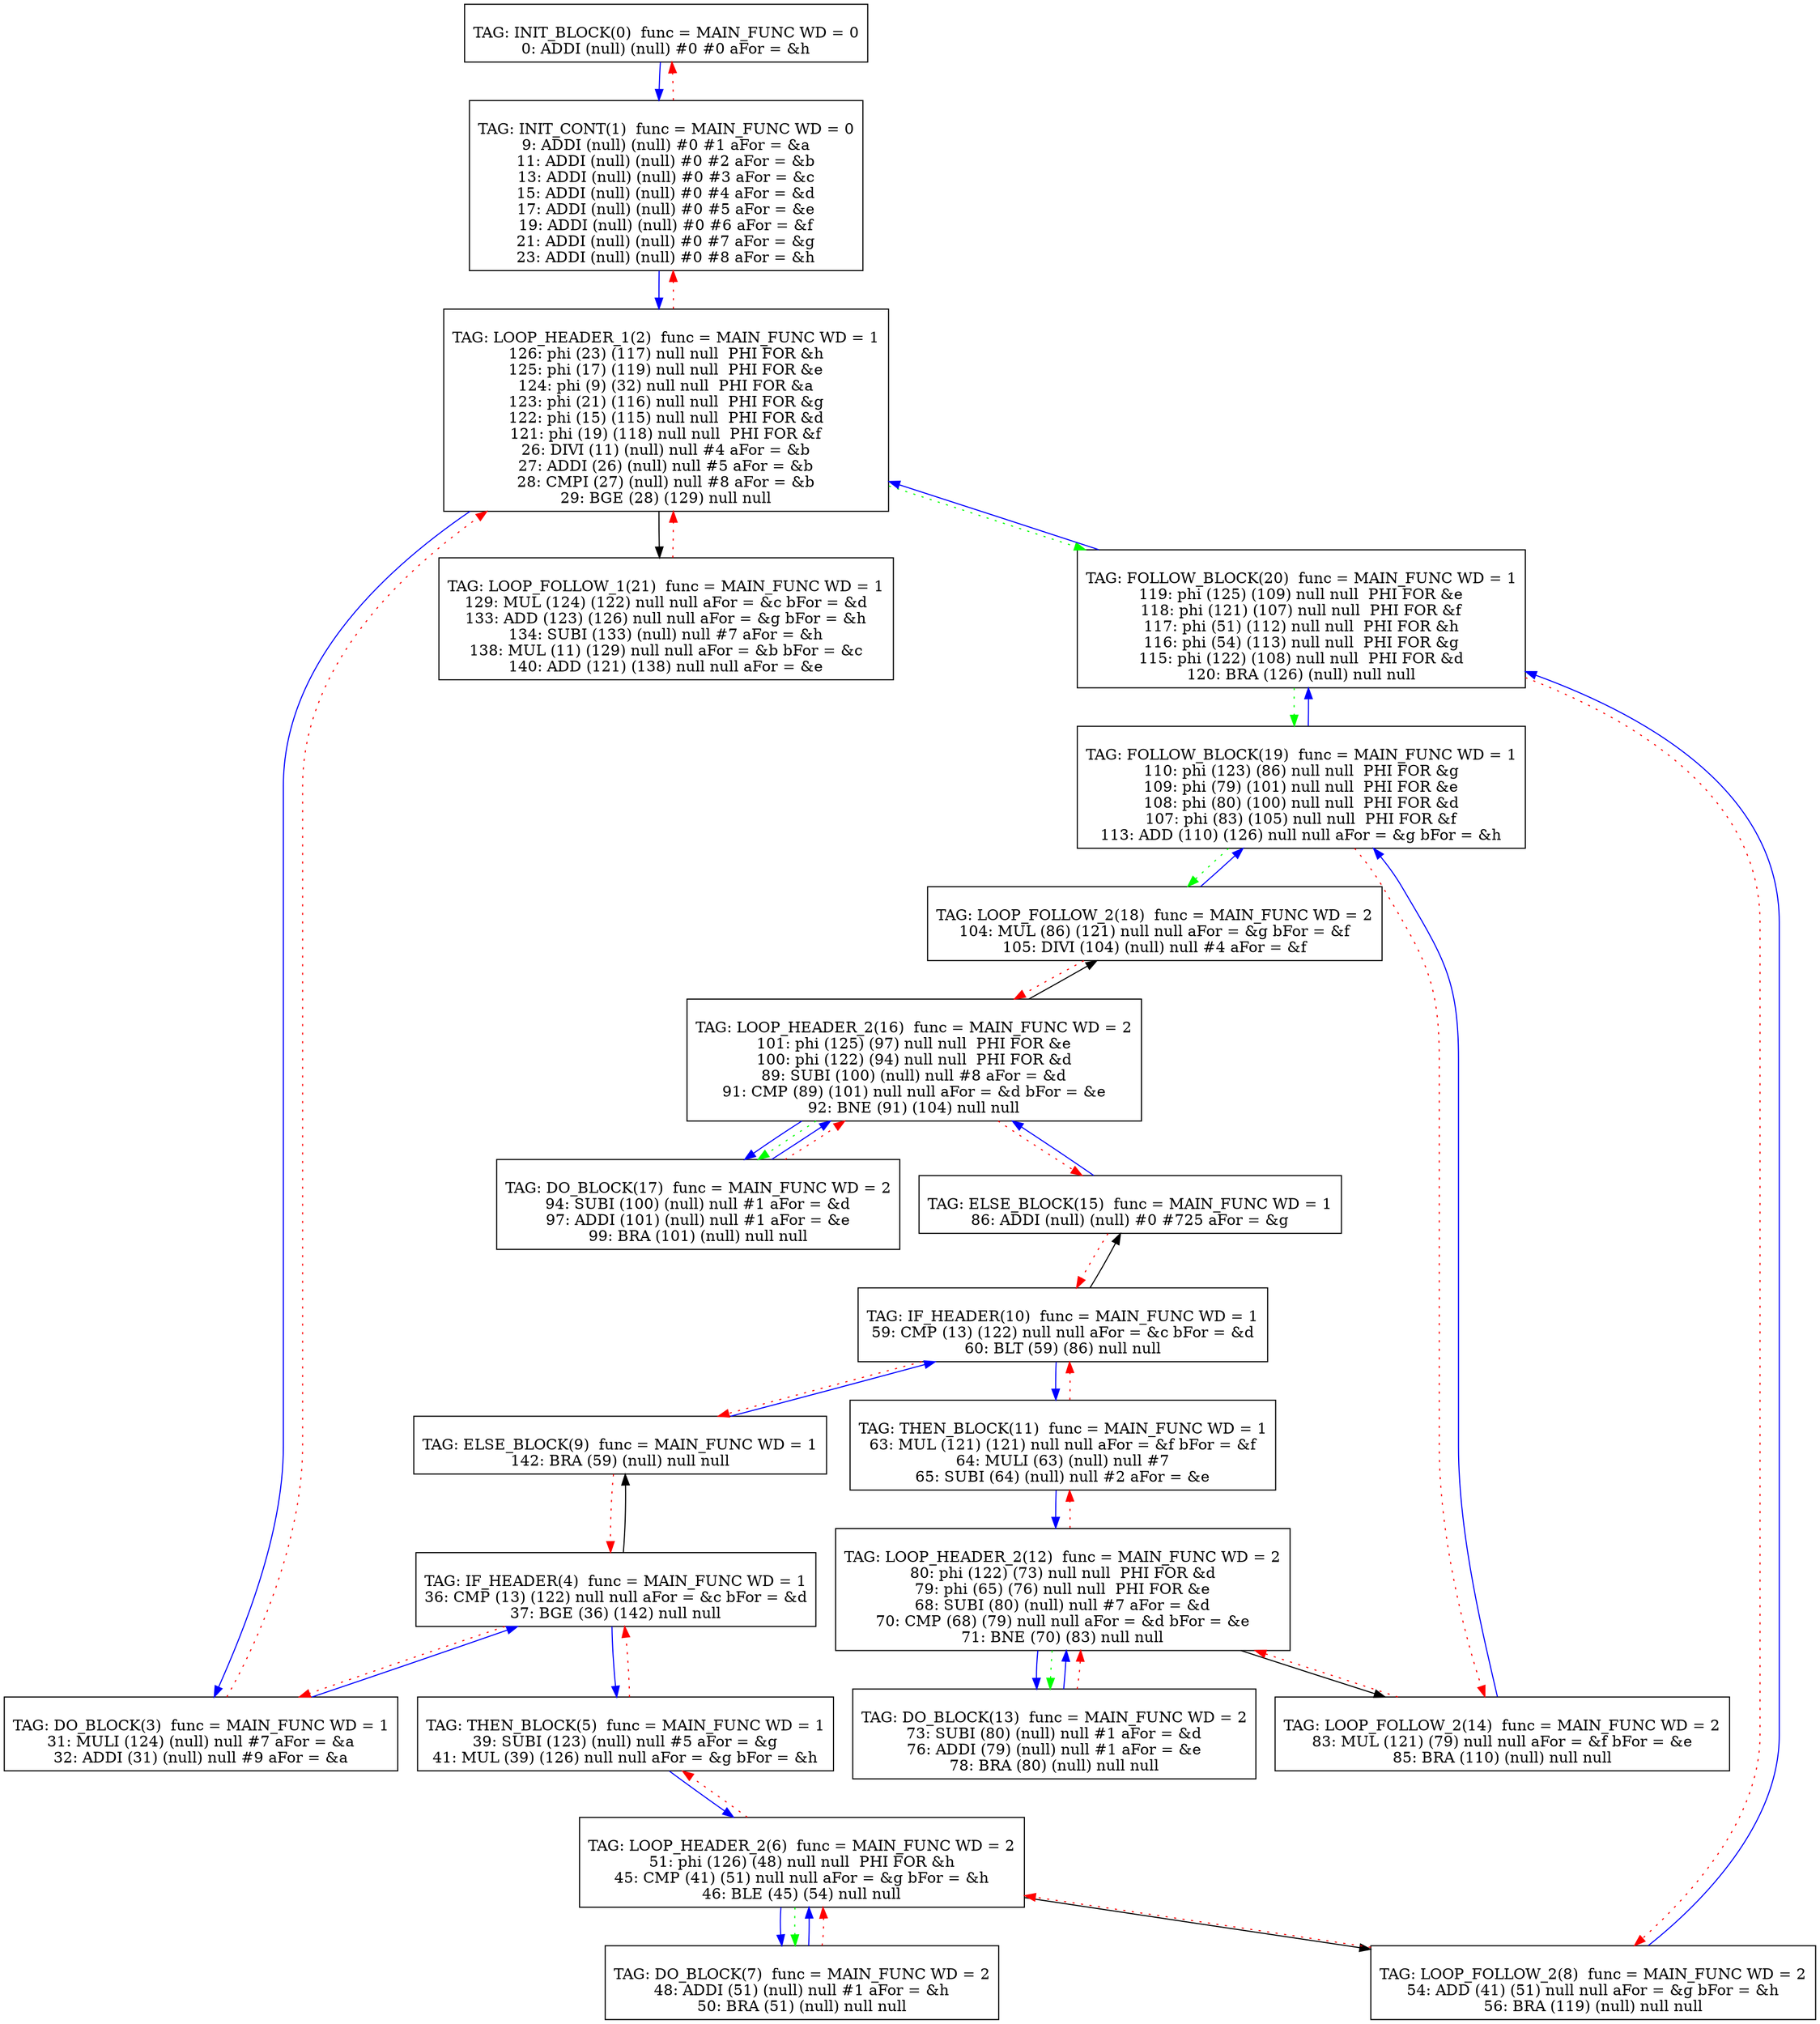 digraph {
0[label="
TAG: INIT_BLOCK(0)  func = MAIN_FUNC WD = 0
0: ADDI (null) (null) #0 #0 aFor = &h
"];
0[shape=box];
0 -> 1[color=blue]
1[label="
TAG: INIT_CONT(1)  func = MAIN_FUNC WD = 0
9: ADDI (null) (null) #0 #1 aFor = &a
11: ADDI (null) (null) #0 #2 aFor = &b
13: ADDI (null) (null) #0 #3 aFor = &c
15: ADDI (null) (null) #0 #4 aFor = &d
17: ADDI (null) (null) #0 #5 aFor = &e
19: ADDI (null) (null) #0 #6 aFor = &f
21: ADDI (null) (null) #0 #7 aFor = &g
23: ADDI (null) (null) #0 #8 aFor = &h
"];
1[shape=box];
1 -> 2[color=blue]
1 -> 0[color=red][style=dotted]
2[label="
TAG: LOOP_HEADER_1(2)  func = MAIN_FUNC WD = 1
126: phi (23) (117) null null  PHI FOR &h
125: phi (17) (119) null null  PHI FOR &e
124: phi (9) (32) null null  PHI FOR &a
123: phi (21) (116) null null  PHI FOR &g
122: phi (15) (115) null null  PHI FOR &d
121: phi (19) (118) null null  PHI FOR &f
26: DIVI (11) (null) null #4 aFor = &b
27: ADDI (26) (null) null #5 aFor = &b
28: CMPI (27) (null) null #8 aFor = &b
29: BGE (28) (129) null null
"];
2[shape=box];
2 -> 3[color=blue]
2 -> 21[color=black]
2 -> 1[color=red][style=dotted]
2 -> 20[color=green][style=dotted]
3[label="
TAG: DO_BLOCK(3)  func = MAIN_FUNC WD = 1
31: MULI (124) (null) null #7 aFor = &a
32: ADDI (31) (null) null #9 aFor = &a
"];
3[shape=box];
3 -> 4[color=blue]
3 -> 2[color=red][style=dotted]
4[label="
TAG: IF_HEADER(4)  func = MAIN_FUNC WD = 1
36: CMP (13) (122) null null aFor = &c bFor = &d
37: BGE (36) (142) null null
"];
4[shape=box];
4 -> 5[color=blue]
4 -> 9[color=black]
4 -> 3[color=red][style=dotted]
5[label="
TAG: THEN_BLOCK(5)  func = MAIN_FUNC WD = 1
39: SUBI (123) (null) null #5 aFor = &g
41: MUL (39) (126) null null aFor = &g bFor = &h
"];
5[shape=box];
5 -> 6[color=blue]
5 -> 4[color=red][style=dotted]
6[label="
TAG: LOOP_HEADER_2(6)  func = MAIN_FUNC WD = 2
51: phi (126) (48) null null  PHI FOR &h
45: CMP (41) (51) null null aFor = &g bFor = &h
46: BLE (45) (54) null null
"];
6[shape=box];
6 -> 7[color=blue]
6 -> 8[color=black]
6 -> 5[color=red][style=dotted]
6 -> 7[color=green][style=dotted]
7[label="
TAG: DO_BLOCK(7)  func = MAIN_FUNC WD = 2
48: ADDI (51) (null) null #1 aFor = &h
50: BRA (51) (null) null null
"];
7[shape=box];
7 -> 6[color=blue]
7 -> 6[color=red][style=dotted]
8[label="
TAG: LOOP_FOLLOW_2(8)  func = MAIN_FUNC WD = 2
54: ADD (41) (51) null null aFor = &g bFor = &h
56: BRA (119) (null) null null
"];
8[shape=box];
8 -> 20[color=blue]
8 -> 6[color=red][style=dotted]
9[label="
TAG: ELSE_BLOCK(9)  func = MAIN_FUNC WD = 1
142: BRA (59) (null) null null
"];
9[shape=box];
9 -> 10[color=blue]
9 -> 4[color=red][style=dotted]
10[label="
TAG: IF_HEADER(10)  func = MAIN_FUNC WD = 1
59: CMP (13) (122) null null aFor = &c bFor = &d
60: BLT (59) (86) null null
"];
10[shape=box];
10 -> 11[color=blue]
10 -> 15[color=black]
10 -> 9[color=red][style=dotted]
11[label="
TAG: THEN_BLOCK(11)  func = MAIN_FUNC WD = 1
63: MUL (121) (121) null null aFor = &f bFor = &f
64: MULI (63) (null) null #7
65: SUBI (64) (null) null #2 aFor = &e
"];
11[shape=box];
11 -> 12[color=blue]
11 -> 10[color=red][style=dotted]
12[label="
TAG: LOOP_HEADER_2(12)  func = MAIN_FUNC WD = 2
80: phi (122) (73) null null  PHI FOR &d
79: phi (65) (76) null null  PHI FOR &e
68: SUBI (80) (null) null #7 aFor = &d
70: CMP (68) (79) null null aFor = &d bFor = &e
71: BNE (70) (83) null null
"];
12[shape=box];
12 -> 13[color=blue]
12 -> 14[color=black]
12 -> 11[color=red][style=dotted]
12 -> 13[color=green][style=dotted]
13[label="
TAG: DO_BLOCK(13)  func = MAIN_FUNC WD = 2
73: SUBI (80) (null) null #1 aFor = &d
76: ADDI (79) (null) null #1 aFor = &e
78: BRA (80) (null) null null
"];
13[shape=box];
13 -> 12[color=blue]
13 -> 12[color=red][style=dotted]
14[label="
TAG: LOOP_FOLLOW_2(14)  func = MAIN_FUNC WD = 2
83: MUL (121) (79) null null aFor = &f bFor = &e
85: BRA (110) (null) null null
"];
14[shape=box];
14 -> 19[color=blue]
14 -> 12[color=red][style=dotted]
15[label="
TAG: ELSE_BLOCK(15)  func = MAIN_FUNC WD = 1
86: ADDI (null) (null) #0 #725 aFor = &g
"];
15[shape=box];
15 -> 16[color=blue]
15 -> 10[color=red][style=dotted]
16[label="
TAG: LOOP_HEADER_2(16)  func = MAIN_FUNC WD = 2
101: phi (125) (97) null null  PHI FOR &e
100: phi (122) (94) null null  PHI FOR &d
89: SUBI (100) (null) null #8 aFor = &d
91: CMP (89) (101) null null aFor = &d bFor = &e
92: BNE (91) (104) null null
"];
16[shape=box];
16 -> 17[color=blue]
16 -> 18[color=black]
16 -> 15[color=red][style=dotted]
16 -> 17[color=green][style=dotted]
17[label="
TAG: DO_BLOCK(17)  func = MAIN_FUNC WD = 2
94: SUBI (100) (null) null #1 aFor = &d
97: ADDI (101) (null) null #1 aFor = &e
99: BRA (101) (null) null null
"];
17[shape=box];
17 -> 16[color=blue]
17 -> 16[color=red][style=dotted]
18[label="
TAG: LOOP_FOLLOW_2(18)  func = MAIN_FUNC WD = 2
104: MUL (86) (121) null null aFor = &g bFor = &f
105: DIVI (104) (null) null #4 aFor = &f
"];
18[shape=box];
18 -> 19[color=blue]
18 -> 16[color=red][style=dotted]
19[label="
TAG: FOLLOW_BLOCK(19)  func = MAIN_FUNC WD = 1
110: phi (123) (86) null null  PHI FOR &g
109: phi (79) (101) null null  PHI FOR &e
108: phi (80) (100) null null  PHI FOR &d
107: phi (83) (105) null null  PHI FOR &f
113: ADD (110) (126) null null aFor = &g bFor = &h
"];
19[shape=box];
19 -> 20[color=blue]
19 -> 14[color=red][style=dotted]
19 -> 18[color=green][style=dotted]
20[label="
TAG: FOLLOW_BLOCK(20)  func = MAIN_FUNC WD = 1
119: phi (125) (109) null null  PHI FOR &e
118: phi (121) (107) null null  PHI FOR &f
117: phi (51) (112) null null  PHI FOR &h
116: phi (54) (113) null null  PHI FOR &g
115: phi (122) (108) null null  PHI FOR &d
120: BRA (126) (null) null null
"];
20[shape=box];
20 -> 2[color=blue]
20 -> 8[color=red][style=dotted]
20 -> 19[color=green][style=dotted]
21[label="
TAG: LOOP_FOLLOW_1(21)  func = MAIN_FUNC WD = 1
129: MUL (124) (122) null null aFor = &c bFor = &d
133: ADD (123) (126) null null aFor = &g bFor = &h
134: SUBI (133) (null) null #7 aFor = &h
138: MUL (11) (129) null null aFor = &b bFor = &c
140: ADD (121) (138) null null aFor = &e
"];
21[shape=box];
21 -> 2[color=red][style=dotted]
}